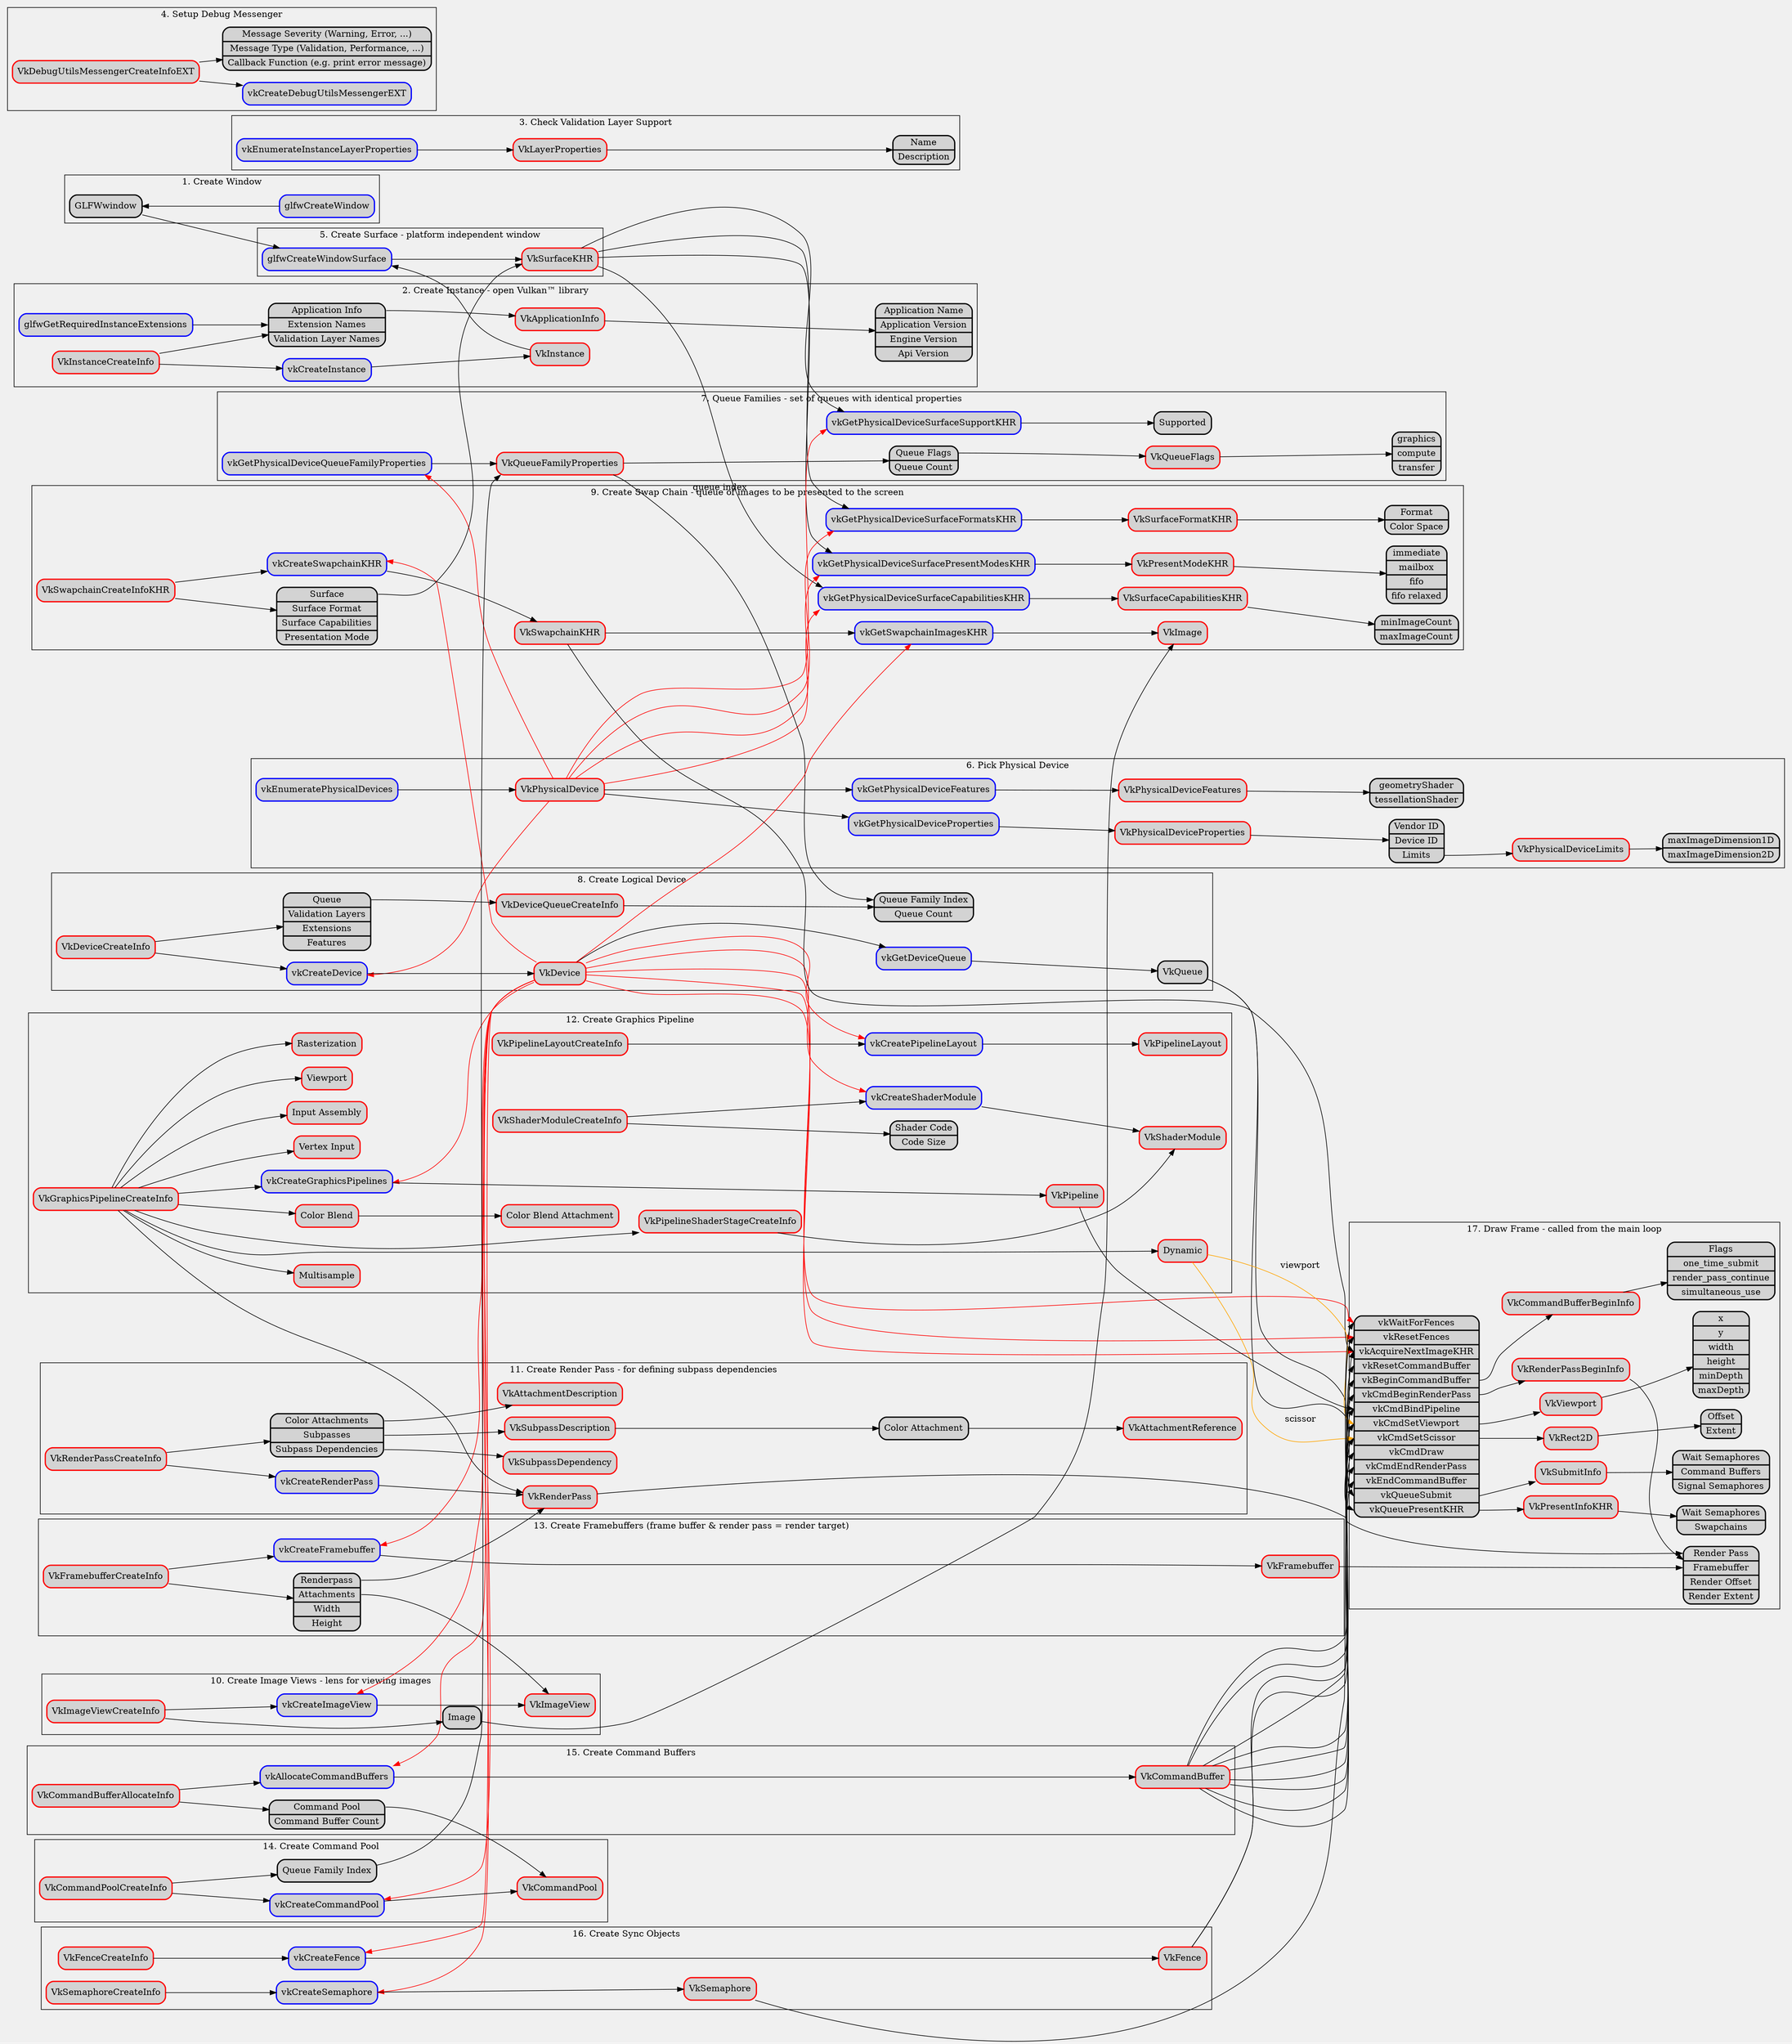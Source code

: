 digraph Vulkan {
  newrank=true;
  rankdir=LR;
  bgcolor=grey94;
  Node [
    shape=record;
    style="rounded,filled,bold";
    fillcolor="lightgrey";
  ];
  // create window
  subgraph cluster_CreateWindow {
    label="1. Create Window";
    glfwCreateWindow [
      color=blue;
    ];
    glfwCreateWindow -> GLFWwindow [
      constraint=false;
    ];
  }
  // create instance
  subgraph cluster_CreateInstance {
    label="2. Create Instance - open Vulkan™ library";
    VkInstanceCreateInfo [
      color=red;
      label="VkInstanceCreateInfo";
    ];
    VkInstanceCreateInfoContent [
      label="<VkApplicationInfo>Application Info| <ExtensionNames>Extension Names| Validation Layer Names";
    ];
    VkInstanceCreateInfo -> VkInstanceCreateInfoContent;
    VkInstanceCreateInfoContent:VkApplicationInfo -> VkApplicationInfo;
    VkApplicationInfo [
      color=red;
    ];
    VkApplicationInfo -> VkApplicationInfoContent;
    VkApplicationInfoContent [
      label="Application Name|Application Version| Engine Version| Api Version";
    ];
    vkCreateInstance [
      color=blue;
    ];
    VkInstanceCreateInfo -> vkCreateInstance;
    VkInstance [
      color=red;
    ];
    glfwGetRequiredInstanceExtensions [
      color=blue;
    ];
    glfwGetRequiredInstanceExtensions -> VkInstanceCreateInfoContent:ExtensionNames;
    vkCreateInstance -> VkInstance;
  }
  // check validation layerse
  subgraph cluster_ValidationLayer {
    label="3. Check Validation Layer Support";
    vkEnumerateInstanceLayerProperties [
      color=blue;
    ];
    VkLayerProperties [
      color=red;
    ];
    vkEnumerateInstanceLayerProperties -> VkLayerProperties;
    VkLayerPropertiesContent [
      label="Name | Description";
    ];
    VkLayerProperties -> VkLayerPropertiesContent;
  }
  subgraph cluster_DebugMessenger {
    label="4. Setup Debug Messenger";
    vkCreateDebugUtilsMessengerEXT [
      color=blue;
    ];
    VkDebugUtilsMessengerCreateInfoEXTContent [
      label="Message Severity (Warning, Error, ...)| Message Type (Validation, Performance, ...) | Callback Function (e.g. print error message)";
    ];
    VkDebugUtilsMessengerCreateInfoEXT [
      color=red;
    ];
    VkDebugUtilsMessengerCreateInfoEXT -> VkDebugUtilsMessengerCreateInfoEXTContent;
    vkCreateDebugUtilsMessengerEXT [
      color=blue;
    ];
    VkDebugUtilsMessengerCreateInfoEXT -> vkCreateDebugUtilsMessengerEXT;
  }
  subgraph cluster_CreateSurface {
    label="5. Create Surface - platform independent window";
    glfwCreateWindowSurface [
      color=blue;
    ];
    GLFWwindow -> glfwCreateWindowSurface;
    VkSurfaceKHR [
      color=red;
    ];
    glfwCreateWindowSurface -> VkSurfaceKHR;
    VkInstance -> glfwCreateWindowSurface;
  }
  subgraph cluster_PhysicalDevice {
    label="6. Pick Physical Device";
    vkEnumeratePhysicalDevices [
      color=blue;
    ];
    VkPhysicalDevice [
      color=red;
    ];
    vkEnumeratePhysicalDevices -> VkPhysicalDevice;
    // Physical Device Properties
    VkPhysicalDeviceProperties [
      color=red;
    ];
    VkPhysicalDevicePropertiesContent [
      label="Vendor ID | Device ID | <limits>Limits";
    ];
    VkPhysicalDeviceLimits [
      color=red;
    ];
    VkPhysicalDevicePropertiesContent:limits -> VkPhysicalDeviceLimits;
    VkPhysicalDeviceLimitsContents [
      label="maxImageDimension1D| maxImageDimension2D";
    ];
    VkPhysicalDeviceLimits -> VkPhysicalDeviceLimitsContents;
    VkPhysicalDeviceProperties -> VkPhysicalDevicePropertiesContent;
    vkGetPhysicalDeviceProperties [
      color=blue;
    ];
    VkPhysicalDevice -> vkGetPhysicalDeviceProperties;
    vkGetPhysicalDeviceProperties -> VkPhysicalDeviceProperties;
    // Physical Device Features
    VkPhysicalDeviceFeatures [
      color=red;
    ];
    VkPhysicalDeviceFeaturesContent [
      label="geometryShader | tessellationShader";
    ];
    VkPhysicalDeviceFeatures -> VkPhysicalDeviceFeaturesContent;
    vkGetPhysicalDeviceFeatures [
      color=blue;
    ];
    VkPhysicalDevice -> vkGetPhysicalDeviceFeatures;
    vkGetPhysicalDeviceFeatures -> VkPhysicalDeviceFeatures;
  }
  // queue families
  subgraph cluster_QueueFamilies {
    label="7. Queue Families - set of queues with identical properties";
    vkGetPhysicalDeviceQueueFamilyProperties [
      color=blue;
    ];
    VkQueueFamilyProperties [
      color=red;
    ];
    VkQueueFamilyPropertiesContent [
      label="<VkQueueFlags>Queue Flags | Queue Count";
    ];
    VkQueueFlags [
      color=red;
    ];
    VkQueueFlagsContent [
      label="graphics | compute| transfer";
    ];
    VkPhysicalDevice -> vkGetPhysicalDeviceQueueFamilyProperties [
      color=red;
    ];
    vkGetPhysicalDeviceQueueFamilyProperties -> VkQueueFamilyProperties;
    VkQueueFamilyProperties -> VkQueueFamilyPropertiesContent;
    VkQueueFamilyPropertiesContent:VkQueueFlags -> VkQueueFlags;
    VkQueueFlags -> VkQueueFlagsContent;
    // surface support
    vkGetPhysicalDeviceSurfaceSupportKHR [
      color=blue;
    ];
    VkPhysicalDevice -> vkGetPhysicalDeviceSurfaceSupportKHR [
      color=red;
    ];
    VkSurfaceKHR -> vkGetPhysicalDeviceSurfaceSupportKHR;
    vkGetPhysicalDeviceSurfaceSupportKHR -> Supported;
  }
  // create logical device
  subgraph cluster_CreateLogicalDevice {
    label="8. Create Logical Device";
    vkCreateDevice [
      color=blue;
    ];
    VkDeviceCreateInfo [
      color=red;
    ];
    VkDeviceQueueCreateInfo [
      color=red;
    ];
    VkDevice [
      color=red;
    ];
    VkPhysicalDevice -> vkCreateDevice [
      color=red;
    ];
    VkDeviceCreateInfo -> vkCreateDevice;
    vkCreateDevice -> VkDevice;
    VkDeviceCreateInfoContent [
      label="<Queue>Queue | Validation Layers | Extensions | Features";
    ];
    VkDeviceCreateInfo -> VkDeviceCreateInfoContent;
    VkDeviceQueueCreateInfoContent [
      label="<QueueFamilyIndex>Queue Family Index | Queue Count";
    ];
    VkDeviceQueueCreateInfo -> VkDeviceQueueCreateInfoContent;
    VkDeviceCreateInfoContent:Queue -> VkDeviceQueueCreateInfo;
    VkQueueFamilyProperties -> VkDeviceQueueCreateInfoContent:QueueFamilyIndex [
      label="queue index";
    ];
    vkGetDeviceQueue [
      color=blue;
    ];
    VkDevice -> vkGetDeviceQueue;
    vkGetDeviceQueue -> VkQueue;
  }
  subgraph cluster_CreateSwapChain {
    label="9. Create Swap Chain - queue of images to be presented to the screen";
    vkGetPhysicalDeviceSurfaceCapabilitiesKHR [
      color=blue;
    ];
    VkSurfaceCapabilitiesKHR [
      color=red;
    ];
    VkSurfaceCapabilitiesKHRContent [
      label="minImageCount | maxImageCount";
    ];
    VkPhysicalDevice -> vkGetPhysicalDeviceSurfaceCapabilitiesKHR [
      color=red;
    ];
    VkSurfaceKHR -> vkGetPhysicalDeviceSurfaceCapabilitiesKHR;
    vkGetPhysicalDeviceSurfaceCapabilitiesKHR -> VkSurfaceCapabilitiesKHR;
    VkSurfaceCapabilitiesKHR -> VkSurfaceCapabilitiesKHRContent;
    vkGetPhysicalDeviceSurfaceFormatsKHR [
      color=blue;
    ];
    VkPhysicalDevice -> vkGetPhysicalDeviceSurfaceFormatsKHR [
      color=red;
    ];
    VkSurfaceKHR -> vkGetPhysicalDeviceSurfaceFormatsKHR;
    VkSurfaceFormatKHR [
      color=red;
    ];
    vkGetPhysicalDeviceSurfaceFormatsKHR -> VkSurfaceFormatKHR;
    VkSurfaceFormatKHRContent [
      label="Format | Color Space";
    ];
    VkSurfaceFormatKHR -> VkSurfaceFormatKHRContent;
    vkGetPhysicalDeviceSurfacePresentModesKHR [
      color=blue;
    ];
    VkPresentModeKHR [
      color=red;
    ];
    VkPhysicalDevice -> vkGetPhysicalDeviceSurfacePresentModesKHR [
      color=red;
    ];
    VkSurfaceKHR -> vkGetPhysicalDeviceSurfacePresentModesKHR;
    vkGetPhysicalDeviceSurfacePresentModesKHR -> VkPresentModeKHR;
    VkPresentModeKHRContent [
      label="immediate| mailbox| fifo| fifo relaxed";
    ];
    VkPresentModeKHR -> VkPresentModeKHRContent;
    vkCreateSwapchainKHR [
      color=blue;
    ];
    VkDevice -> vkCreateSwapchainKHR [
      color=red;
    ];
    VkSwapchainKHR [
      color=red;
    ];
    VkSwapchainCreateInfoKHR [
      color=red;
    ];
    VkSwapchainCreateInfoKHRContent [
      label="<Surface>Surface | <SurfaceFormat>Surface Format | <SurfaceCapabilities>Surface Capabilities | <PresentationMode>Presentation Mode";
    ];
    VkSwapchainCreateInfoKHR -> VkSwapchainCreateInfoKHRContent;
    VkSwapchainCreateInfoKHR -> vkCreateSwapchainKHR;
    vkCreateSwapchainKHR -> VkSwapchainKHR;
    VkSwapchainCreateInfoKHRContent:Surface -> VkSurfaceKHR;
    vkGetSwapchainImagesKHR [
      color=blue;
    ];
    VkDevice -> vkGetSwapchainImagesKHR [
      color=red;
    ];
    VkSwapchainKHR -> vkGetSwapchainImagesKHR;
    VkImage [
      color=red;
    ];
    vkGetSwapchainImagesKHR -> VkImage;
  }
  subgraph cluster_CreateImageViews {
    label="10. Create Image Views - lens for viewing images";
    vkCreateImageView [
      color=blue;
    ];
    VkDevice -> vkCreateImageView [
      color=red;
    ];
    VkImageView [
      color=red;
    ];
    vkCreateImageView -> VkImageView;
    VkImageViewCreateInfo [
      color=red;
    ];
    VkImageViewCreateInfoContent [
      label="<Image>Image";
    ];
    VkImageViewCreateInfo -> VkImageViewCreateInfoContent;
    VkImageViewCreateInfo -> vkCreateImageView;
    VkImageViewCreateInfoContent:Image -> VkImage;
  }
  subgraph cluster_CreateRenderPass {
    label="11. Create Render Pass - for defining subpass dependencies";
    href="https://i.stack.imgur.com/K0NRD.png";
    vkCreateRenderPass [
      color=blue;
    ];
    VkRenderPassCreateInfo [
      color=red;
    ];
    VkRenderPassCreateInfoContent [
      label="<ColorAttachments>Color Attachments | <Subpasses>Subpasses | <SubpassDependencies>Subpass Dependencies";
    ];
    VkRenderPassCreateInfo -> VkRenderPassCreateInfoContent;
    VkRenderPassCreateInfo -> vkCreateRenderPass;
    VkAttachmentDescription [
      color=red;
    ];
    VkAttachmentReference [
      color=red;
    ];
    VkSubpassDescription [
      color=red;
    ];
    VkSubpassDependency [
      color=red;
    ];
    VkRenderPassCreateInfoContent:ColorAttachments -> VkAttachmentDescription;
    VkRenderPassCreateInfoContent:Subpasses -> VkSubpassDescription;
    VkRenderPassCreateInfoContent:SubpassDependencies -> VkSubpassDependency;
    VkSubpassDescriptionContent [
      label="<ColorAttachments>Color Attachment";
    ];
    VkSubpassDescription -> VkSubpassDescriptionContent;
    VkSubpassDescriptionContent:ColorAttachments -> VkAttachmentReference;
    VkRenderPass [
      color=red;
    ];
    vkCreateRenderPass -> VkRenderPass;
  }
  subgraph cluster_CreateGraphicsPipeline {
    label="12. Create Graphics Pipeline";
    href="https://vulkan-tutorial.com/images/vulkan_simplified_pipeline.svg";
    vkCreateShaderModule [
      color=blue;
    ];
    VkShaderModule [
      color=red;
    ];
    VkShaderModuleCreateInfo [
      color=red;
    ];
    VkShaderModuleCreateInfo -> vkCreateShaderModule;
    VkDevice -> vkCreateShaderModule [
      color=red;
    ];
    vkCreateShaderModule -> VkShaderModule;
    VkShaderModuleCreateInfoContent [
      label="Shader Code | Code Size";
    ];
    VkShaderModuleCreateInfo -> VkShaderModuleCreateInfoContent;
    VkPipelineShaderStageCreateInfo [
      color=red;
    ];
    VkPipelineVertexInputStateCreateInfo [
      label="Vertex Input";
      color=red;
    ];
    VkPipelineInputAssemblyStateCreateInfo [
      label="Input Assembly";
      color=red;
    ];
    VkPipelineViewportStateCreateInfo [
      label="Viewport";
      color=red;
    ];
    VkPipelineRasterizationStateCreateInfo [
      label="Rasterization";
      color=red;
    ];
    VkPipelineMultisampleStateCreateInfo [
      label="Multisample";
      color=red;
    ];
    VkPipelineColorBlendAttachmentState [
      label="Color Blend Attachment";
      color=red;
    ];
    VkPipelineColorBlendStateCreateInfo [
      label="Color Blend";
      color=red;
    ];
    VkPipelineDynamicStateCreateInfo [
      label="Dynamic";
      color=red;
    ];
    VkPipelineLayoutCreateInfo [
      color=red;
    ];
    vkCreatePipelineLayout [
      color=blue;
    ];
    VkPipelineLayoutCreateInfo -> vkCreatePipelineLayout;
    VkDevice -> vkCreatePipelineLayout [
      color=red;
    ];
    VkDevice -> vkCreateGraphicsPipelines [
      color=red;
    ];
    VkGraphicsPipelineCreateInfo [
      color=red;
    ];
    vkCreateGraphicsPipelines [
      color=blue;
    ];
    VkGraphicsPipelineCreateInfo -> VkPipelineVertexInputStateCreateInfo;
    VkGraphicsPipelineCreateInfo -> VkPipelineInputAssemblyStateCreateInfo;
    VkGraphicsPipelineCreateInfo -> VkPipelineViewportStateCreateInfo;
    VkGraphicsPipelineCreateInfo -> VkPipelineRasterizationStateCreateInfo;
    VkGraphicsPipelineCreateInfo -> VkPipelineMultisampleStateCreateInfo;
    VkGraphicsPipelineCreateInfo -> VkPipelineColorBlendStateCreateInfo;
    VkGraphicsPipelineCreateInfo -> VkPipelineDynamicStateCreateInfo;
    VkPipelineColorBlendStateCreateInfo -> VkPipelineColorBlendAttachmentState;
    VkGraphicsPipelineCreateInfo -> VkPipelineShaderStageCreateInfo;
    VkGraphicsPipelineCreateInfo -> vkCreateGraphicsPipelines;
    VkGraphicsPipelineCreateInfo -> VkRenderPass;
    VkPipelineShaderStageCreateInfo -> VkShaderModule;
    VkPipelineLayout [
      color=red;
    ];
    vkCreatePipelineLayout -> VkPipelineLayout;
    VkPipeline [
      color=red;
    ];
    vkCreateGraphicsPipelines -> VkPipeline;
  }
  subgraph cluster_CreateFramebuffers {
    label="13. Create Framebuffers (frame buffer & render pass = render target)";
    href="https://i.stack.imgur.com/K0NRD.png";
    vkCreateFramebuffer [
      color=blue;
    ];
    VkFramebuffer [
      color=red;
    ];
    vkCreateFramebuffer -> VkFramebuffer;
    VkDevice -> vkCreateFramebuffer [
      color=red;
    ];
    VkFramebufferCreateInfo [
      color=red;
    ];
    VkFramebufferCreateInfo -> vkCreateFramebuffer;
    VkFramebufferCreateInfoContent [
      label="<Renderpass>Renderpass | <Attachments>Attachments | Width | Height";
    ];
    VkFramebufferCreateInfoContent:Renderpass -> VkRenderPass;
    VkFramebufferCreateInfo -> VkFramebufferCreateInfoContent;
    VkFramebufferCreateInfoContent:Attachments -> VkImageView;
  }
  subgraph cluster_CreateCommandPool {
    label="14. Create Command Pool";
    vkCreateCommandPool [
      color=blue;
    ];
    VkCommandPoolCreateInfo [
      color=red;
    ];
    VkDevice -> vkCreateCommandPool [
      color=red;
    ];
    VkCommandPoolCreateInfoContent [
      label="<QueueFamilyIndex>Queue Family Index";
    ];
    VkCommandPoolCreateInfo -> vkCreateCommandPool;
    VkCommandPoolCreateInfo -> VkCommandPoolCreateInfoContent;
    VkCommandPoolCreateInfoContent:QueueFamilyIndex -> VkQueueFamilyProperties;
    VkCommandPool [
      color=red;
    ];
    vkCreateCommandPool -> VkCommandPool;
  }
  subgraph cluster_CreateCommandBuffers {
    label="15. Create Command Buffers";
    VkCommandBufferAllocateInfo [
      color=red;
    ];
    VkCommandBufferAllocateInfoContent [
      label="<CommandPool>Command Pool | Command Buffer Count";
    ];
    VkCommandBufferAllocateInfo -> VkCommandBufferAllocateInfoContent;
    vkAllocateCommandBuffers [
      color=blue;
    ];
    VkDevice -> vkAllocateCommandBuffers [
      color=red;
    ];
    VkCommandBufferAllocateInfo -> vkAllocateCommandBuffers;
    VkCommandBufferAllocateInfoContent:CommandPool -> VkCommandPool;
    VkCommandBuffer [
      color=red;
    ];
    vkAllocateCommandBuffers -> VkCommandBuffer;
  }
  subgraph cluster_CreateSyncObjects {
    label="16. Create Sync Objects";
    vkCreateSemaphore [
      color=blue;
    ];
    vkCreateFence [
      color=blue;
    ];
    VkFenceCreateInfo [
      color=red;
    ];
    VkSemaphoreCreateInfo [
      color=red;
    ];
    VkDevice -> vkCreateSemaphore [
      color=red;
    ];
    VkDevice -> vkCreateFence [
      color=red;
    ];
    VkSemaphore [
      color=red;
    ];
    VkFence [
      color=red;
    ];
    vkCreateSemaphore -> VkSemaphore;
    vkCreateFence -> VkFence;
    VkSemaphoreCreateInfo -> vkCreateSemaphore;
    VkFenceCreateInfo -> vkCreateFence;
  }
  subgraph cluster_DrawFrame {
    label="17. Draw Frame - called from the main loop";
    VkDevice -> code:vkWaitForFences [
      color=red;
    ];
    VkFence -> code:vkWaitForFences;
    VkDevice -> code:vkResetFences [
      color=red;
    ];
    VkFence -> code:vkResetFences;
    VkDevice -> code:vkAcquireNextImageKHR [
      color=red;
    ];
    VkSwapchainKHR -> code:vkAcquireNextImageKHR;
    VkSemaphore -> code:vkAcquireNextImageKHR;
    VkCommandBuffer -> code:vkResetCommandBuffer;
    VkCommandBuffer -> code:vkBeginCommandBuffer;
    VkCommandBuffer -> code:vkCmdBeginRenderPass;
    VkCommandBuffer -> code:vkCmdBindPipeline;
    VkCommandBuffer -> code:vkCmdSetViewport;
    VkCommandBuffer -> code:vkCmdSetScissor;
    VkCommandBuffer -> code:vkCmdDraw;
    VkCommandBuffer -> code:vkCmdEndRenderPass;
    VkCommandBuffer -> code:vkEndCommandBuffer;
    VkQueue -> code:vkQueueSubmit;
    VkQueue -> code:vkQueuePresentKHR;
    code [
      label="<vkWaitForFences>vkWaitForFences | <vkResetFences>vkResetFences | <vkAcquireNextImageKHR>vkAcquireNextImageKHR | <vkResetCommandBuffer>vkResetCommandBuffer | <vkBeginCommandBuffer>vkBeginCommandBuffer| <vkCmdBeginRenderPass>vkCmdBeginRenderPass | <vkCmdBindPipeline>vkCmdBindPipeline  | <vkCmdSetViewport>vkCmdSetViewport |<vkCmdSetScissor>vkCmdSetScissor | <vkCmdDraw>vkCmdDraw | <vkCmdEndRenderPass>vkCmdEndRenderPass | <vkEndCommandBuffer>vkEndCommandBuffer | <vkQueueSubmit>vkQueueSubmit | <vkQueuePresentKHR>vkQueuePresentKHR";
    ];
    VkCommandBufferBeginInfo [
      color=red;
    ];
    VkCommandBufferBeginInfoContent [
      label="Flags | one_time_submit | render_pass_continue | simultaneous_use";
    ];
    VkCommandBufferBeginInfo -> VkCommandBufferBeginInfoContent;
    code:vkBeginCommandBuffer -> VkCommandBufferBeginInfo;
    VkPipeline -> code:vkCmdBindPipeline;
    VkRenderPassBeginInfo [
      color=red;
    ];
    VkRenderPassBeginInfoContent [
      label="<RenderPass>Render Pass | <Framebuffer>Framebuffer | Render Offset | Render Extent";
    ];
    VkRenderPassBeginInfo -> VkRenderPassBeginInfoContent;
    code:vkCmdBeginRenderPass -> VkRenderPassBeginInfo;
    VkRenderPass -> VkRenderPassBeginInfoContent:RenderPass;
    VkFramebuffer -> VkRenderPassBeginInfoContent:Framebuffer;
    code:vkCmdSetViewport -> VkViewport;
    VkViewport [
      color=red;
    ];
    VkViewportContent [
      label="x | y | width | height | minDepth | maxDepth";
    ];
    VkViewport -> VkViewportContent;
    VkPipelineDynamicStateCreateInfo -> code:vkCmdSetViewport [
      label="viewport";
      color=orange;
    ];
    VkPipelineDynamicStateCreateInfo -> code:vkCmdSetScissor [
      label="scissor";
      color=orange;
    ];
    VkRect2D [
      color=red;
    ];
    VkRect2DContent [
      label="Offset | Extent";
    ];
    VkRect2D -> VkRect2DContent;
    code:vkCmdSetScissor -> VkRect2D;
    VkSubmitInfo [
      color=red;
    ];
    VkSubmitInfoContent [
      label="Wait Semaphores | Command Buffers | Signal Semaphores";
    ];
    VkSubmitInfo -> VkSubmitInfoContent;
    code:vkQueueSubmit -> VkSubmitInfo;
    VkPresentInfoKHR [
      color=red;
    ];
    VkPresentInfoKHRContent [
      label="Wait Semaphores | Swapchains";
    ];
    VkPresentInfoKHR -> VkPresentInfoKHRContent;
    code:vkQueuePresentKHR -> VkPresentInfoKHR;
  }
  { rank=same; glfwCreateWindow; vkCreateInstance; vkEnumerateInstanceLayerProperties; vkCreateDebugUtilsMessengerEXT; vkCreateDebugUtilsMessengerEXT; glfwCreateWindowSurface; vkEnumeratePhysicalDevices; vkGetPhysicalDeviceQueueFamilyProperties; vkCreateDevice; vkCreateSwapchainKHR; vkCreateImageView; vkCreateRenderPass; vkCreateGraphicsPipelines; vkCreateFramebuffer; vkCreateCommandPool; vkAllocateCommandBuffers; vkCreateSemaphore; vkCreateFence; }
}
